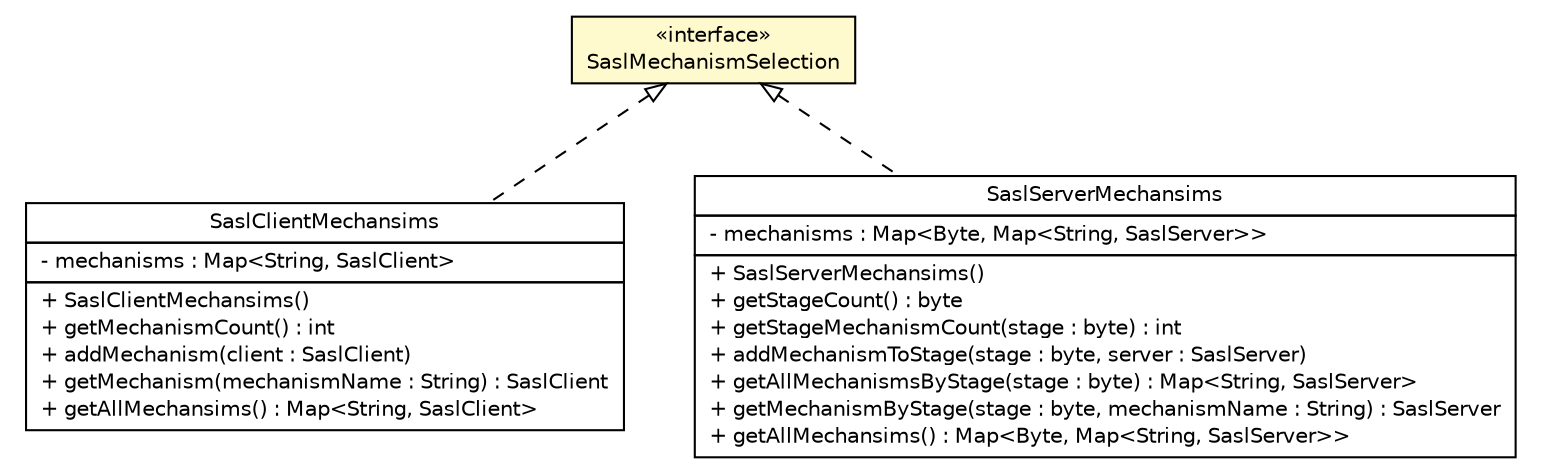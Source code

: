 #!/usr/local/bin/dot
#
# Class diagram 
# Generated by UMLGraph version R5_6 (http://www.umlgraph.org/)
#

digraph G {
	edge [fontname="Helvetica",fontsize=10,labelfontname="Helvetica",labelfontsize=10];
	node [fontname="Helvetica",fontsize=10,shape=plaintext];
	nodesep=0.25;
	ranksep=0.5;
	// org.ietf.nea.pt.socket.sasl.SaslMechanismSelection
	c996 [label=<<table title="org.ietf.nea.pt.socket.sasl.SaslMechanismSelection" border="0" cellborder="1" cellspacing="0" cellpadding="2" port="p" bgcolor="lemonChiffon" href="./SaslMechanismSelection.html">
		<tr><td><table border="0" cellspacing="0" cellpadding="1">
<tr><td align="center" balign="center"> &#171;interface&#187; </td></tr>
<tr><td align="center" balign="center"> SaslMechanismSelection </td></tr>
		</table></td></tr>
		</table>>, URL="./SaslMechanismSelection.html", fontname="Helvetica", fontcolor="black", fontsize=10.0];
	// org.ietf.nea.pt.socket.sasl.SaslClientMechansims
	c1000 [label=<<table title="org.ietf.nea.pt.socket.sasl.SaslClientMechansims" border="0" cellborder="1" cellspacing="0" cellpadding="2" port="p" href="./SaslClientMechansims.html">
		<tr><td><table border="0" cellspacing="0" cellpadding="1">
<tr><td align="center" balign="center"> SaslClientMechansims </td></tr>
		</table></td></tr>
		<tr><td><table border="0" cellspacing="0" cellpadding="1">
<tr><td align="left" balign="left"> - mechanisms : Map&lt;String, SaslClient&gt; </td></tr>
		</table></td></tr>
		<tr><td><table border="0" cellspacing="0" cellpadding="1">
<tr><td align="left" balign="left"> + SaslClientMechansims() </td></tr>
<tr><td align="left" balign="left"> + getMechanismCount() : int </td></tr>
<tr><td align="left" balign="left"> + addMechanism(client : SaslClient) </td></tr>
<tr><td align="left" balign="left"> + getMechanism(mechanismName : String) : SaslClient </td></tr>
<tr><td align="left" balign="left"> + getAllMechansims() : Map&lt;String, SaslClient&gt; </td></tr>
		</table></td></tr>
		</table>>, URL="./SaslClientMechansims.html", fontname="Helvetica", fontcolor="black", fontsize=10.0];
	// org.ietf.nea.pt.socket.sasl.SaslServerMechansims
	c1001 [label=<<table title="org.ietf.nea.pt.socket.sasl.SaslServerMechansims" border="0" cellborder="1" cellspacing="0" cellpadding="2" port="p" href="./SaslServerMechansims.html">
		<tr><td><table border="0" cellspacing="0" cellpadding="1">
<tr><td align="center" balign="center"> SaslServerMechansims </td></tr>
		</table></td></tr>
		<tr><td><table border="0" cellspacing="0" cellpadding="1">
<tr><td align="left" balign="left"> - mechanisms : Map&lt;Byte, Map&lt;String, SaslServer&gt;&gt; </td></tr>
		</table></td></tr>
		<tr><td><table border="0" cellspacing="0" cellpadding="1">
<tr><td align="left" balign="left"> + SaslServerMechansims() </td></tr>
<tr><td align="left" balign="left"> + getStageCount() : byte </td></tr>
<tr><td align="left" balign="left"> + getStageMechanismCount(stage : byte) : int </td></tr>
<tr><td align="left" balign="left"> + addMechanismToStage(stage : byte, server : SaslServer) </td></tr>
<tr><td align="left" balign="left"> + getAllMechanismsByStage(stage : byte) : Map&lt;String, SaslServer&gt; </td></tr>
<tr><td align="left" balign="left"> + getMechanismByStage(stage : byte, mechanismName : String) : SaslServer </td></tr>
<tr><td align="left" balign="left"> + getAllMechansims() : Map&lt;Byte, Map&lt;String, SaslServer&gt;&gt; </td></tr>
		</table></td></tr>
		</table>>, URL="./SaslServerMechansims.html", fontname="Helvetica", fontcolor="black", fontsize=10.0];
	//org.ietf.nea.pt.socket.sasl.SaslClientMechansims implements org.ietf.nea.pt.socket.sasl.SaslMechanismSelection
	c996:p -> c1000:p [dir=back,arrowtail=empty,style=dashed];
	//org.ietf.nea.pt.socket.sasl.SaslServerMechansims implements org.ietf.nea.pt.socket.sasl.SaslMechanismSelection
	c996:p -> c1001:p [dir=back,arrowtail=empty,style=dashed];
}

